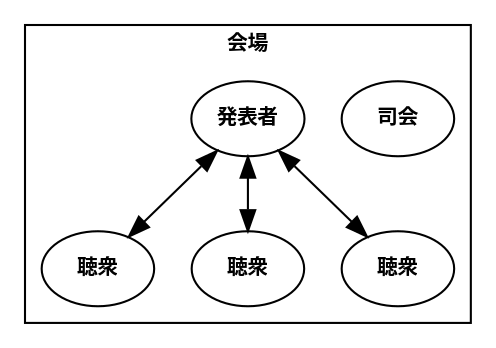 digraph sample1 {
	graph[
		fontname="Yu Gothic bold";
		layout = dot;
		charset = "UTF-8";
		dpi = 120;
	];
	node[
		fontname = "Yu Gothic bold";
		fontsize = 10;
	];
	edge[fontname="Yu Gothic bold"];

	subgraph cluster0 {
		label = "会場";
		fontsize = 10;

		master [label="司会"]
		presenter [label="発表者"]
		audience1 [label="聴衆"]
		audience2 [label="聴衆"]
		audience3 [label="聴衆"]

		presenter->audience1 [dir=both];
		presenter->audience2 [dir=both];
		presenter->audience3 [dir=both];

		{rank = same; audience1; audience2; audience3;}
	};
}
